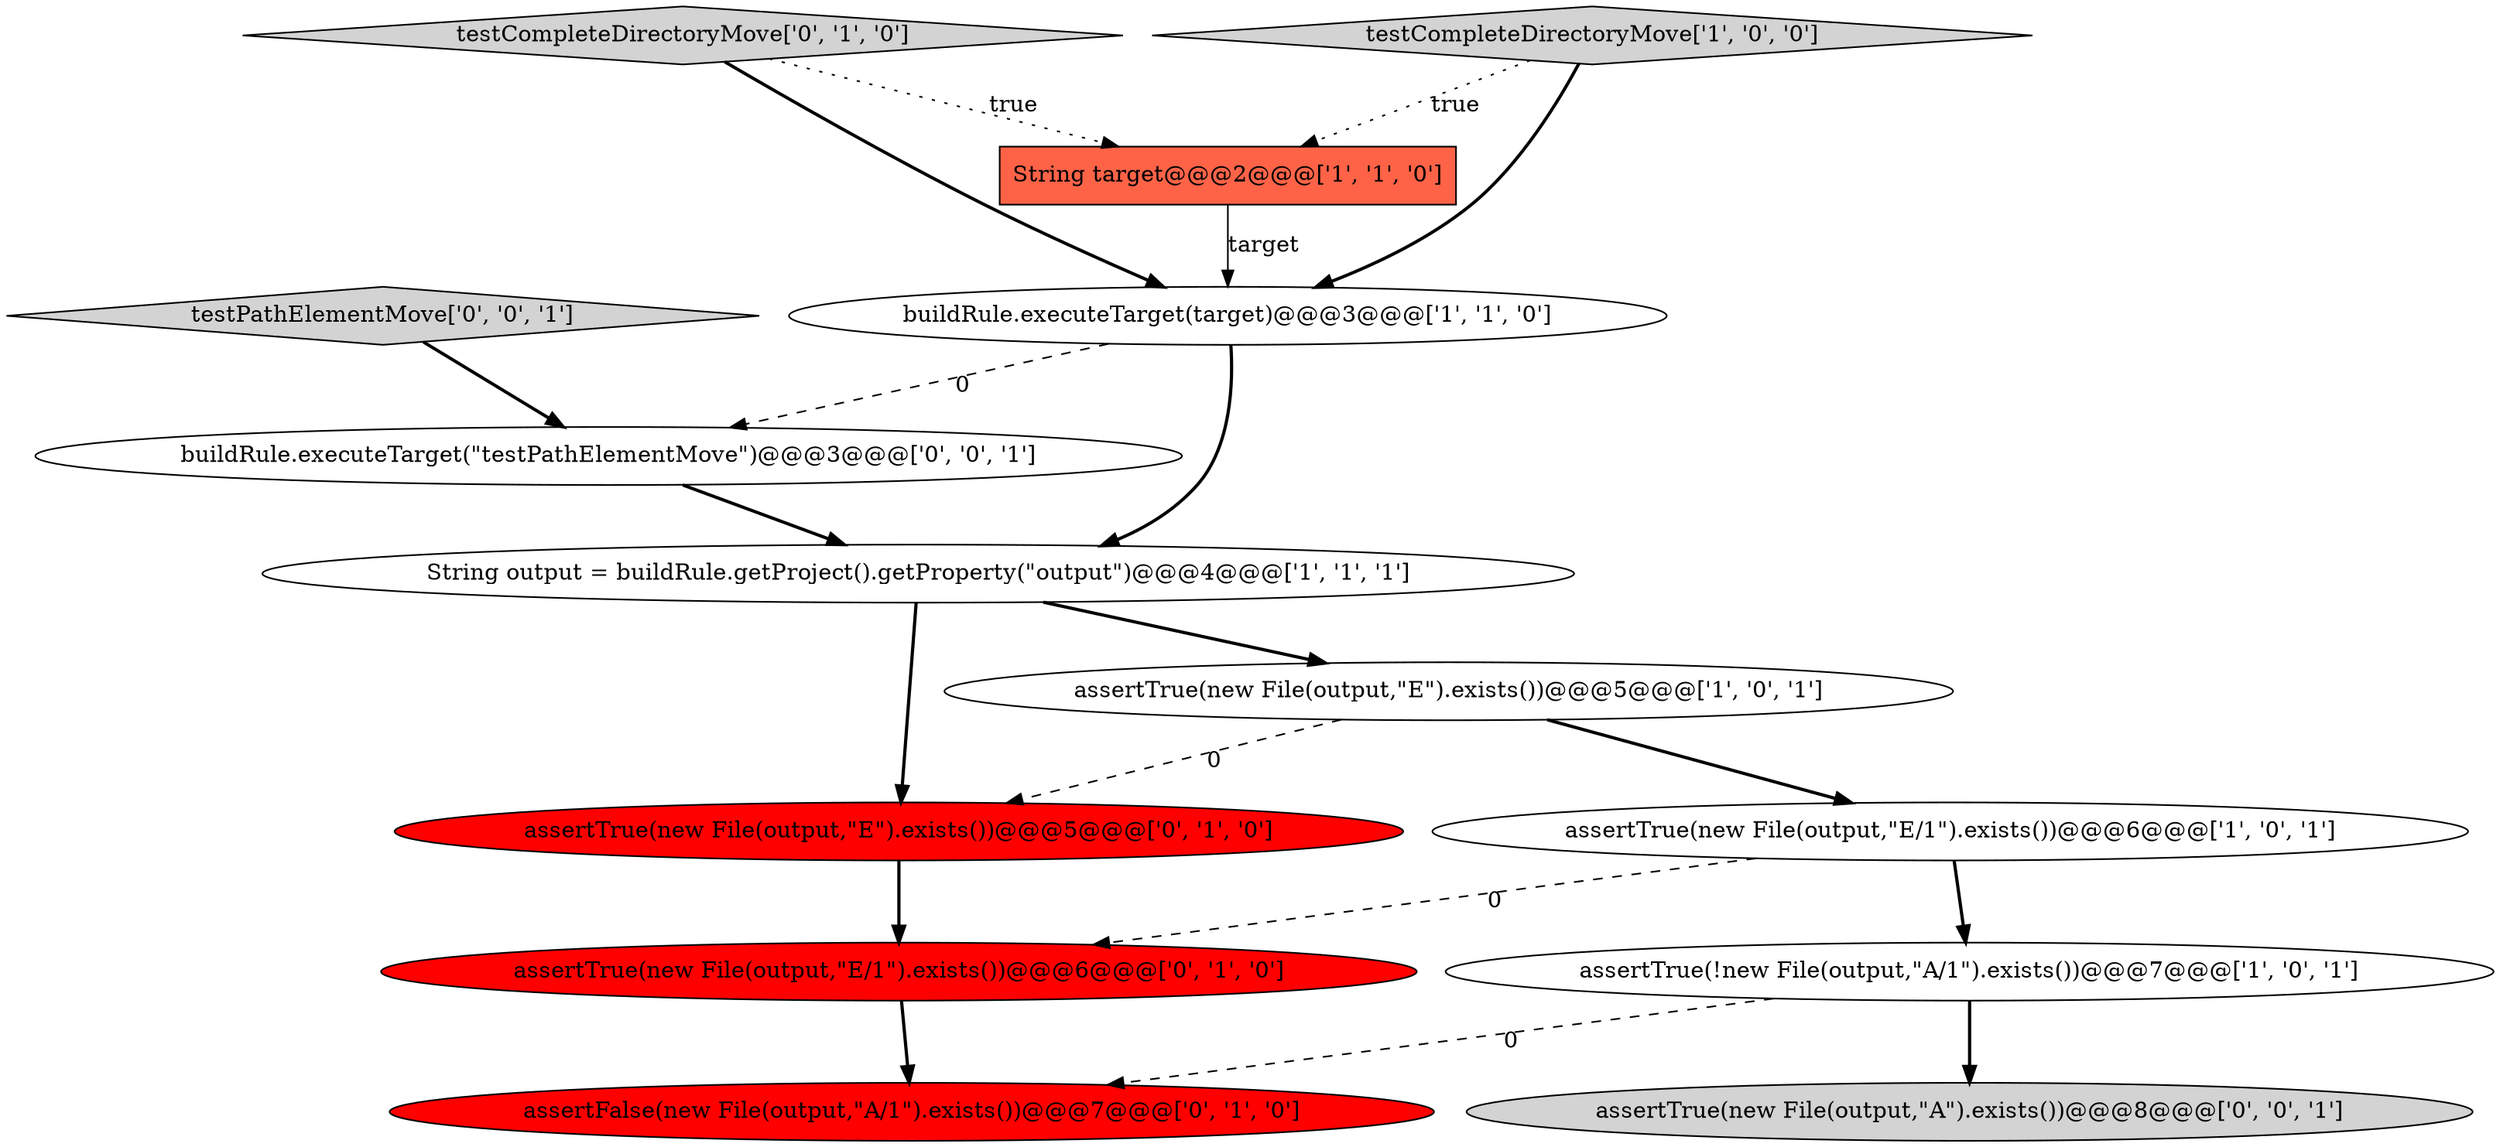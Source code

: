 digraph {
11 [style = filled, label = "testPathElementMove['0', '0', '1']", fillcolor = lightgray, shape = diamond image = "AAA0AAABBB3BBB"];
8 [style = filled, label = "assertTrue(new File(output,\"E\").exists())@@@5@@@['0', '1', '0']", fillcolor = red, shape = ellipse image = "AAA1AAABBB2BBB"];
12 [style = filled, label = "assertTrue(new File(output,\"A\").exists())@@@8@@@['0', '0', '1']", fillcolor = lightgray, shape = ellipse image = "AAA0AAABBB3BBB"];
5 [style = filled, label = "assertTrue(new File(output,\"E/1\").exists())@@@6@@@['1', '0', '1']", fillcolor = white, shape = ellipse image = "AAA0AAABBB1BBB"];
6 [style = filled, label = "String target@@@2@@@['1', '1', '0']", fillcolor = tomato, shape = box image = "AAA0AAABBB1BBB"];
9 [style = filled, label = "assertTrue(new File(output,\"E/1\").exists())@@@6@@@['0', '1', '0']", fillcolor = red, shape = ellipse image = "AAA1AAABBB2BBB"];
1 [style = filled, label = "assertTrue(!new File(output,\"A/1\").exists())@@@7@@@['1', '0', '1']", fillcolor = white, shape = ellipse image = "AAA0AAABBB1BBB"];
2 [style = filled, label = "assertTrue(new File(output,\"E\").exists())@@@5@@@['1', '0', '1']", fillcolor = white, shape = ellipse image = "AAA0AAABBB1BBB"];
7 [style = filled, label = "testCompleteDirectoryMove['0', '1', '0']", fillcolor = lightgray, shape = diamond image = "AAA0AAABBB2BBB"];
4 [style = filled, label = "testCompleteDirectoryMove['1', '0', '0']", fillcolor = lightgray, shape = diamond image = "AAA0AAABBB1BBB"];
0 [style = filled, label = "String output = buildRule.getProject().getProperty(\"output\")@@@4@@@['1', '1', '1']", fillcolor = white, shape = ellipse image = "AAA0AAABBB1BBB"];
3 [style = filled, label = "buildRule.executeTarget(target)@@@3@@@['1', '1', '0']", fillcolor = white, shape = ellipse image = "AAA0AAABBB1BBB"];
10 [style = filled, label = "assertFalse(new File(output,\"A/1\").exists())@@@7@@@['0', '1', '0']", fillcolor = red, shape = ellipse image = "AAA1AAABBB2BBB"];
13 [style = filled, label = "buildRule.executeTarget(\"testPathElementMove\")@@@3@@@['0', '0', '1']", fillcolor = white, shape = ellipse image = "AAA0AAABBB3BBB"];
4->6 [style = dotted, label="true"];
5->1 [style = bold, label=""];
4->3 [style = bold, label=""];
13->0 [style = bold, label=""];
7->6 [style = dotted, label="true"];
6->3 [style = solid, label="target"];
2->5 [style = bold, label=""];
5->9 [style = dashed, label="0"];
1->10 [style = dashed, label="0"];
9->10 [style = bold, label=""];
11->13 [style = bold, label=""];
3->13 [style = dashed, label="0"];
2->8 [style = dashed, label="0"];
7->3 [style = bold, label=""];
3->0 [style = bold, label=""];
0->2 [style = bold, label=""];
8->9 [style = bold, label=""];
1->12 [style = bold, label=""];
0->8 [style = bold, label=""];
}
